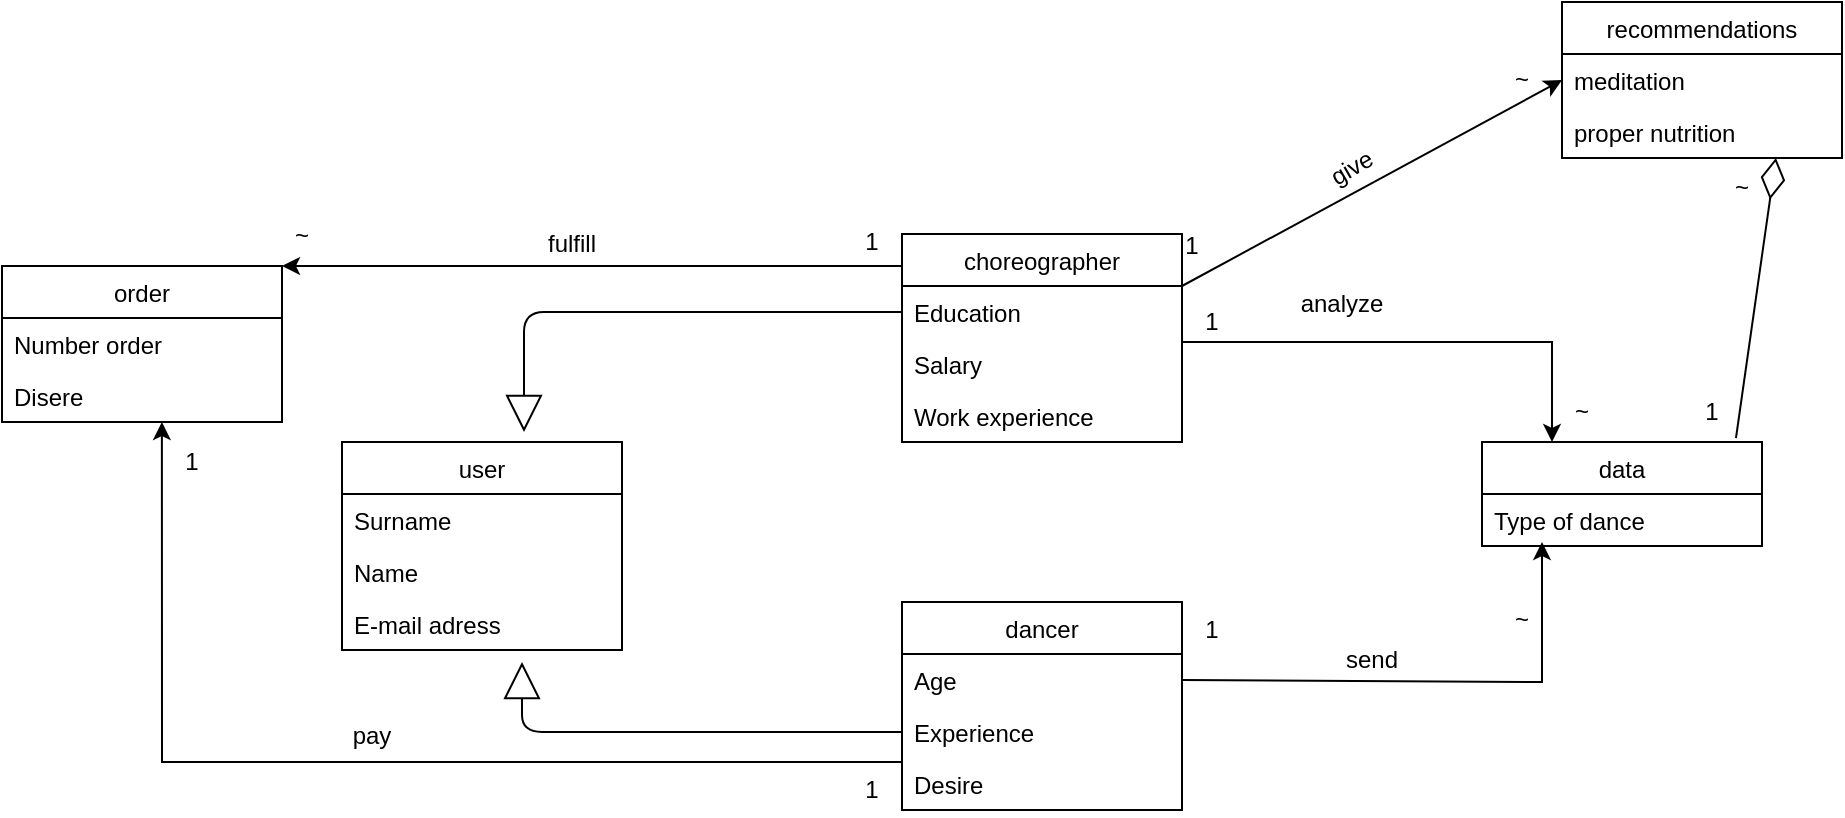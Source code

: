 <mxfile version="20.4.0" type="device"><diagram id="mCyr1kptdM3YggUfpTlr" name="Page-1"><mxGraphModel dx="868" dy="2593" grid="1" gridSize="10" guides="1" tooltips="1" connect="1" arrows="1" fold="1" page="1" pageScale="1" pageWidth="850" pageHeight="1100" math="0" shadow="0"><root><mxCell id="0"/><mxCell id="1" parent="0"/><mxCell id="RMtQjLJvcsIaxz_irh20-2" value="user" style="swimlane;fontStyle=0;childLayout=stackLayout;horizontal=1;startSize=26;fillColor=none;horizontalStack=0;resizeParent=1;resizeParentMax=0;resizeLast=0;collapsible=1;marginBottom=0;fontSize=12;" parent="1" vertex="1"><mxGeometry x="190" y="-1240" width="140" height="104" as="geometry"/></mxCell><mxCell id="RMtQjLJvcsIaxz_irh20-3" value="Surname" style="text;strokeColor=none;fillColor=none;align=left;verticalAlign=top;spacingLeft=4;spacingRight=4;overflow=hidden;rotatable=0;points=[[0,0.5],[1,0.5]];portConstraint=eastwest;" parent="RMtQjLJvcsIaxz_irh20-2" vertex="1"><mxGeometry y="26" width="140" height="26" as="geometry"/></mxCell><mxCell id="RMtQjLJvcsIaxz_irh20-4" value="Name" style="text;strokeColor=none;fillColor=none;align=left;verticalAlign=top;spacingLeft=4;spacingRight=4;overflow=hidden;rotatable=0;points=[[0,0.5],[1,0.5]];portConstraint=eastwest;" parent="RMtQjLJvcsIaxz_irh20-2" vertex="1"><mxGeometry y="52" width="140" height="26" as="geometry"/></mxCell><mxCell id="RMtQjLJvcsIaxz_irh20-5" value="E-mail adress" style="text;strokeColor=none;fillColor=none;align=left;verticalAlign=top;spacingLeft=4;spacingRight=4;overflow=hidden;rotatable=0;points=[[0,0.5],[1,0.5]];portConstraint=eastwest;" parent="RMtQjLJvcsIaxz_irh20-2" vertex="1"><mxGeometry y="78" width="140" height="26" as="geometry"/></mxCell><mxCell id="RMtQjLJvcsIaxz_irh20-8" value="choreographer" style="swimlane;fontStyle=0;childLayout=stackLayout;horizontal=1;startSize=26;fillColor=none;horizontalStack=0;resizeParent=1;resizeParentMax=0;resizeLast=0;collapsible=1;marginBottom=0;" parent="1" vertex="1"><mxGeometry x="470" y="-1344" width="140" height="104" as="geometry"/></mxCell><mxCell id="RMtQjLJvcsIaxz_irh20-9" value="Education" style="text;strokeColor=none;fillColor=none;align=left;verticalAlign=top;spacingLeft=4;spacingRight=4;overflow=hidden;rotatable=0;points=[[0,0.5],[1,0.5]];portConstraint=eastwest;" parent="RMtQjLJvcsIaxz_irh20-8" vertex="1"><mxGeometry y="26" width="140" height="26" as="geometry"/></mxCell><mxCell id="xmCsxuXpbdpF6uIFFvms-4" value="Salary" style="text;strokeColor=none;fillColor=none;align=left;verticalAlign=top;spacingLeft=4;spacingRight=4;overflow=hidden;rotatable=0;points=[[0,0.5],[1,0.5]];portConstraint=eastwest;" parent="RMtQjLJvcsIaxz_irh20-8" vertex="1"><mxGeometry y="52" width="140" height="26" as="geometry"/></mxCell><mxCell id="xmCsxuXpbdpF6uIFFvms-5" value="Work experience" style="text;strokeColor=none;fillColor=none;align=left;verticalAlign=top;spacingLeft=4;spacingRight=4;overflow=hidden;rotatable=0;points=[[0,0.5],[1,0.5]];portConstraint=eastwest;" parent="RMtQjLJvcsIaxz_irh20-8" vertex="1"><mxGeometry y="78" width="140" height="26" as="geometry"/></mxCell><mxCell id="r02sKZS7l8WfQMFFo6Ux-1" value="" style="endArrow=block;endSize=16;endFill=0;html=1;exitX=0;exitY=0.5;exitDx=0;exitDy=0;" edge="1" parent="1" source="r02sKZS7l8WfQMFFo6Ux-26"><mxGeometry x="0.007" y="-8" width="160" relative="1" as="geometry"><mxPoint x="590" y="-1090" as="sourcePoint"/><mxPoint x="280" y="-1130" as="targetPoint"/><mxPoint as="offset"/><Array as="points"><mxPoint x="280" y="-1095"/></Array></mxGeometry></mxCell><mxCell id="r02sKZS7l8WfQMFFo6Ux-14" value="data" style="swimlane;fontStyle=0;childLayout=stackLayout;horizontal=1;startSize=26;fillColor=none;horizontalStack=0;resizeParent=1;resizeParentMax=0;resizeLast=0;collapsible=1;marginBottom=0;" vertex="1" parent="1"><mxGeometry x="760" y="-1240" width="140" height="52" as="geometry"/></mxCell><mxCell id="r02sKZS7l8WfQMFFo6Ux-16" value="Type of dance" style="text;strokeColor=none;fillColor=none;align=left;verticalAlign=top;spacingLeft=4;spacingRight=4;overflow=hidden;rotatable=0;points=[[0,0.5],[1,0.5]];portConstraint=eastwest;" vertex="1" parent="r02sKZS7l8WfQMFFo6Ux-14"><mxGeometry y="26" width="140" height="26" as="geometry"/></mxCell><mxCell id="r02sKZS7l8WfQMFFo6Ux-17" value="" style="endArrow=classic;html=1;rounded=0;exitX=1;exitY=0.5;exitDx=0;exitDy=0;" edge="1" parent="1" source="r02sKZS7l8WfQMFFo6Ux-25"><mxGeometry width="50" height="50" relative="1" as="geometry"><mxPoint x="510" y="-1175" as="sourcePoint"/><mxPoint x="790" y="-1190" as="targetPoint"/><Array as="points"><mxPoint x="790" y="-1120"/></Array></mxGeometry></mxCell><mxCell id="r02sKZS7l8WfQMFFo6Ux-24" value="dancer" style="swimlane;fontStyle=0;childLayout=stackLayout;horizontal=1;startSize=26;fillColor=none;horizontalStack=0;resizeParent=1;resizeParentMax=0;resizeLast=0;collapsible=1;marginBottom=0;fontSize=12;" vertex="1" parent="1"><mxGeometry x="470" y="-1160" width="140" height="104" as="geometry"/></mxCell><mxCell id="r02sKZS7l8WfQMFFo6Ux-25" value="Age" style="text;strokeColor=none;fillColor=none;align=left;verticalAlign=top;spacingLeft=4;spacingRight=4;overflow=hidden;rotatable=0;points=[[0,0.5],[1,0.5]];portConstraint=eastwest;" vertex="1" parent="r02sKZS7l8WfQMFFo6Ux-24"><mxGeometry y="26" width="140" height="26" as="geometry"/></mxCell><mxCell id="r02sKZS7l8WfQMFFo6Ux-26" value="Experience" style="text;strokeColor=none;fillColor=none;align=left;verticalAlign=top;spacingLeft=4;spacingRight=4;overflow=hidden;rotatable=0;points=[[0,0.5],[1,0.5]];portConstraint=eastwest;" vertex="1" parent="r02sKZS7l8WfQMFFo6Ux-24"><mxGeometry y="52" width="140" height="26" as="geometry"/></mxCell><mxCell id="r02sKZS7l8WfQMFFo6Ux-29" value="Desire" style="text;strokeColor=none;fillColor=none;align=left;verticalAlign=top;spacingLeft=4;spacingRight=4;overflow=hidden;rotatable=0;points=[[0,0.5],[1,0.5]];portConstraint=eastwest;" vertex="1" parent="r02sKZS7l8WfQMFFo6Ux-24"><mxGeometry y="78" width="140" height="26" as="geometry"/></mxCell><mxCell id="r02sKZS7l8WfQMFFo6Ux-28" value="" style="endArrow=block;endSize=16;endFill=0;html=1;exitX=0;exitY=0.5;exitDx=0;exitDy=0;entryX=0.65;entryY=-0.048;entryDx=0;entryDy=0;entryPerimeter=0;" edge="1" parent="1" source="RMtQjLJvcsIaxz_irh20-9" target="RMtQjLJvcsIaxz_irh20-2"><mxGeometry x="0.007" y="-8" width="160" relative="1" as="geometry"><mxPoint x="447.06" y="-1262" as="sourcePoint"/><mxPoint x="230" y="-1310" as="targetPoint"/><mxPoint as="offset"/><Array as="points"><mxPoint x="281" y="-1305"/></Array></mxGeometry></mxCell><mxCell id="r02sKZS7l8WfQMFFo6Ux-30" value="1" style="text;html=1;strokeColor=none;fillColor=none;align=center;verticalAlign=middle;whiteSpace=wrap;rounded=0;" vertex="1" parent="1"><mxGeometry x="610" y="-1156" width="30" height="20" as="geometry"/></mxCell><mxCell id="r02sKZS7l8WfQMFFo6Ux-35" value="~" style="text;html=1;strokeColor=none;fillColor=none;align=center;verticalAlign=middle;whiteSpace=wrap;rounded=0;" vertex="1" parent="1"><mxGeometry x="750" y="-1166" width="60" height="30" as="geometry"/></mxCell><mxCell id="r02sKZS7l8WfQMFFo6Ux-36" value="send" style="text;html=1;strokeColor=none;fillColor=none;align=center;verticalAlign=middle;whiteSpace=wrap;rounded=0;rotation=0;" vertex="1" parent="1"><mxGeometry x="670" y="-1150" width="70" height="38" as="geometry"/></mxCell><mxCell id="r02sKZS7l8WfQMFFo6Ux-37" value="" style="endArrow=classic;html=1;rounded=0;exitX=0;exitY=1;exitDx=0;exitDy=0;entryX=0.25;entryY=1;entryDx=0;entryDy=0;" edge="1" parent="1" source="r02sKZS7l8WfQMFFo6Ux-38" target="r02sKZS7l8WfQMFFo6Ux-39"><mxGeometry width="50" height="50" relative="1" as="geometry"><mxPoint x="730" y="-1280" as="sourcePoint"/><mxPoint x="810" y="-1289" as="targetPoint"/><Array as="points"><mxPoint x="795" y="-1290"/></Array></mxGeometry></mxCell><mxCell id="r02sKZS7l8WfQMFFo6Ux-38" value="1" style="text;html=1;strokeColor=none;fillColor=none;align=center;verticalAlign=middle;whiteSpace=wrap;rounded=0;" vertex="1" parent="1"><mxGeometry x="610" y="-1310" width="30" height="20" as="geometry"/></mxCell><mxCell id="r02sKZS7l8WfQMFFo6Ux-39" value="~" style="text;html=1;strokeColor=none;fillColor=none;align=center;verticalAlign=middle;whiteSpace=wrap;rounded=0;" vertex="1" parent="1"><mxGeometry x="780" y="-1270" width="60" height="30" as="geometry"/></mxCell><mxCell id="r02sKZS7l8WfQMFFo6Ux-40" value="analyze" style="text;html=1;strokeColor=none;fillColor=none;align=center;verticalAlign=middle;whiteSpace=wrap;rounded=0;rotation=0;" vertex="1" parent="1"><mxGeometry x="655" y="-1328" width="70" height="38" as="geometry"/></mxCell><mxCell id="r02sKZS7l8WfQMFFo6Ux-50" value="recommendations" style="swimlane;fontStyle=0;childLayout=stackLayout;horizontal=1;startSize=26;fillColor=none;horizontalStack=0;resizeParent=1;resizeParentMax=0;resizeLast=0;collapsible=1;marginBottom=0;" vertex="1" parent="1"><mxGeometry x="800" y="-1460" width="140" height="78" as="geometry"/></mxCell><mxCell id="r02sKZS7l8WfQMFFo6Ux-52" value="meditation" style="text;strokeColor=none;fillColor=none;align=left;verticalAlign=top;spacingLeft=4;spacingRight=4;overflow=hidden;rotatable=0;points=[[0,0.5],[1,0.5]];portConstraint=eastwest;" vertex="1" parent="r02sKZS7l8WfQMFFo6Ux-50"><mxGeometry y="26" width="140" height="26" as="geometry"/></mxCell><mxCell id="r02sKZS7l8WfQMFFo6Ux-64" value="proper nutrition" style="text;strokeColor=none;fillColor=none;align=left;verticalAlign=top;spacingLeft=4;spacingRight=4;overflow=hidden;rotatable=0;points=[[0,0.5],[1,0.5]];portConstraint=eastwest;" vertex="1" parent="r02sKZS7l8WfQMFFo6Ux-50"><mxGeometry y="52" width="140" height="26" as="geometry"/></mxCell><mxCell id="r02sKZS7l8WfQMFFo6Ux-53" value="order" style="swimlane;fontStyle=0;childLayout=stackLayout;horizontal=1;startSize=26;fillColor=none;horizontalStack=0;resizeParent=1;resizeParentMax=0;resizeLast=0;collapsible=1;marginBottom=0;" vertex="1" parent="1"><mxGeometry x="20" y="-1328" width="140" height="78" as="geometry"/></mxCell><mxCell id="r02sKZS7l8WfQMFFo6Ux-54" value="Number order" style="text;strokeColor=none;fillColor=none;align=left;verticalAlign=top;spacingLeft=4;spacingRight=4;overflow=hidden;rotatable=0;points=[[0,0.5],[1,0.5]];portConstraint=eastwest;" vertex="1" parent="r02sKZS7l8WfQMFFo6Ux-53"><mxGeometry y="26" width="140" height="26" as="geometry"/></mxCell><mxCell id="r02sKZS7l8WfQMFFo6Ux-81" value="Disere" style="text;strokeColor=none;fillColor=none;align=left;verticalAlign=top;spacingLeft=4;spacingRight=4;overflow=hidden;rotatable=0;points=[[0,0.5],[1,0.5]];portConstraint=eastwest;" vertex="1" parent="r02sKZS7l8WfQMFFo6Ux-53"><mxGeometry y="52" width="140" height="26" as="geometry"/></mxCell><mxCell id="r02sKZS7l8WfQMFFo6Ux-55" value="" style="endArrow=classic;html=1;rounded=0;exitX=0;exitY=0.077;exitDx=0;exitDy=0;exitPerimeter=0;entryX=0.571;entryY=1;entryDx=0;entryDy=0;entryPerimeter=0;" edge="1" parent="1" source="r02sKZS7l8WfQMFFo6Ux-29" target="r02sKZS7l8WfQMFFo6Ux-81"><mxGeometry width="50" height="50" relative="1" as="geometry"><mxPoint x="140" y="-1000" as="sourcePoint"/><mxPoint x="100" y="-1260" as="targetPoint"/><Array as="points"><mxPoint x="100" y="-1080"/></Array></mxGeometry></mxCell><mxCell id="r02sKZS7l8WfQMFFo6Ux-56" value="1" style="text;html=1;strokeColor=none;fillColor=none;align=center;verticalAlign=middle;whiteSpace=wrap;rounded=0;" vertex="1" parent="1"><mxGeometry x="440" y="-1076" width="30" height="20" as="geometry"/></mxCell><mxCell id="r02sKZS7l8WfQMFFo6Ux-57" value="1" style="text;html=1;strokeColor=none;fillColor=none;align=center;verticalAlign=middle;whiteSpace=wrap;rounded=0;" vertex="1" parent="1"><mxGeometry x="100" y="-1240" width="30" height="20" as="geometry"/></mxCell><mxCell id="r02sKZS7l8WfQMFFo6Ux-58" value="pay" style="text;html=1;strokeColor=none;fillColor=none;align=center;verticalAlign=middle;whiteSpace=wrap;rounded=0;rotation=0;" vertex="1" parent="1"><mxGeometry x="170" y="-1112" width="70" height="38" as="geometry"/></mxCell><mxCell id="r02sKZS7l8WfQMFFo6Ux-59" value="" style="endArrow=classic;html=1;rounded=0;entryX=1;entryY=0;entryDx=0;entryDy=0;" edge="1" parent="1" target="r02sKZS7l8WfQMFFo6Ux-53"><mxGeometry width="50" height="50" relative="1" as="geometry"><mxPoint x="470" y="-1328" as="sourcePoint"/><mxPoint x="480" y="-1430" as="targetPoint"/></mxGeometry></mxCell><mxCell id="r02sKZS7l8WfQMFFo6Ux-61" value="1" style="text;html=1;strokeColor=none;fillColor=none;align=center;verticalAlign=middle;whiteSpace=wrap;rounded=0;" vertex="1" parent="1"><mxGeometry x="440" y="-1350" width="30" height="20" as="geometry"/></mxCell><mxCell id="r02sKZS7l8WfQMFFo6Ux-62" value="~" style="text;html=1;strokeColor=none;fillColor=none;align=center;verticalAlign=middle;whiteSpace=wrap;rounded=0;" vertex="1" parent="1"><mxGeometry x="140" y="-1358" width="60" height="30" as="geometry"/></mxCell><mxCell id="r02sKZS7l8WfQMFFo6Ux-63" value="fulfill" style="text;html=1;strokeColor=none;fillColor=none;align=center;verticalAlign=middle;whiteSpace=wrap;rounded=0;rotation=0;" vertex="1" parent="1"><mxGeometry x="270" y="-1358" width="70" height="38" as="geometry"/></mxCell><mxCell id="r02sKZS7l8WfQMFFo6Ux-65" value="" style="endArrow=classic;html=1;rounded=0;exitX=1;exitY=0.25;exitDx=0;exitDy=0;entryX=0;entryY=0.5;entryDx=0;entryDy=0;" edge="1" parent="1" source="RMtQjLJvcsIaxz_irh20-8" target="r02sKZS7l8WfQMFFo6Ux-52"><mxGeometry width="50" height="50" relative="1" as="geometry"><mxPoint x="680" y="-1340" as="sourcePoint"/><mxPoint x="730" y="-1390" as="targetPoint"/></mxGeometry></mxCell><mxCell id="r02sKZS7l8WfQMFFo6Ux-66" value="1" style="text;html=1;strokeColor=none;fillColor=none;align=center;verticalAlign=middle;whiteSpace=wrap;rounded=0;" vertex="1" parent="1"><mxGeometry x="600" y="-1348" width="30" height="20" as="geometry"/></mxCell><mxCell id="r02sKZS7l8WfQMFFo6Ux-67" value="~" style="text;html=1;strokeColor=none;fillColor=none;align=center;verticalAlign=middle;whiteSpace=wrap;rounded=0;" vertex="1" parent="1"><mxGeometry x="750" y="-1436" width="60" height="30" as="geometry"/></mxCell><mxCell id="r02sKZS7l8WfQMFFo6Ux-68" value="give" style="text;html=1;strokeColor=none;fillColor=none;align=center;verticalAlign=middle;whiteSpace=wrap;rounded=0;rotation=-30;" vertex="1" parent="1"><mxGeometry x="660" y="-1396" width="70" height="38" as="geometry"/></mxCell><mxCell id="r02sKZS7l8WfQMFFo6Ux-72" value="" style="endArrow=none;html=1;endSize=12;startArrow=diamondThin;startSize=18;startFill=0;exitX=0.764;exitY=1;exitDx=0;exitDy=0;entryX=0.907;entryY=-0.038;entryDx=0;entryDy=0;entryPerimeter=0;exitPerimeter=0;" edge="1" parent="1" source="r02sKZS7l8WfQMFFo6Ux-64" target="r02sKZS7l8WfQMFFo6Ux-14"><mxGeometry relative="1" as="geometry"><mxPoint x="1110" y="-1320" as="sourcePoint"/><mxPoint x="960" y="-1212" as="targetPoint"/></mxGeometry></mxCell><mxCell id="r02sKZS7l8WfQMFFo6Ux-78" value="1" style="text;html=1;strokeColor=none;fillColor=none;align=center;verticalAlign=middle;whiteSpace=wrap;rounded=0;" vertex="1" parent="1"><mxGeometry x="860" y="-1265" width="30" height="20" as="geometry"/></mxCell><mxCell id="r02sKZS7l8WfQMFFo6Ux-80" value="~" style="text;html=1;strokeColor=none;fillColor=none;align=center;verticalAlign=middle;whiteSpace=wrap;rounded=0;" vertex="1" parent="1"><mxGeometry x="860" y="-1382" width="60" height="30" as="geometry"/></mxCell></root></mxGraphModel></diagram></mxfile>